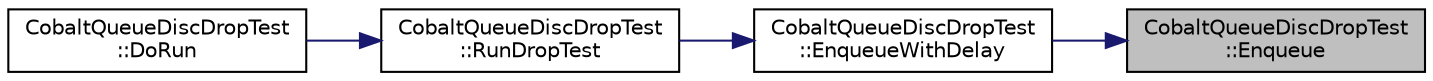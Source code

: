 digraph "CobaltQueueDiscDropTest::Enqueue"
{
 // LATEX_PDF_SIZE
  edge [fontname="Helvetica",fontsize="10",labelfontname="Helvetica",labelfontsize="10"];
  node [fontname="Helvetica",fontsize="10",shape=record];
  rankdir="RL";
  Node1 [label="CobaltQueueDiscDropTest\l::Enqueue",height=0.2,width=0.4,color="black", fillcolor="grey75", style="filled", fontcolor="black",tooltip="Enqueue function."];
  Node1 -> Node2 [dir="back",color="midnightblue",fontsize="10",style="solid",fontname="Helvetica"];
  Node2 [label="CobaltQueueDiscDropTest\l::EnqueueWithDelay",height=0.2,width=0.4,color="black", fillcolor="white", style="filled",URL="$class_cobalt_queue_disc_drop_test.html#ab18f398e06979a41eb908c6d2722a63a",tooltip=" "];
  Node2 -> Node3 [dir="back",color="midnightblue",fontsize="10",style="solid",fontname="Helvetica"];
  Node3 [label="CobaltQueueDiscDropTest\l::RunDropTest",height=0.2,width=0.4,color="black", fillcolor="white", style="filled",URL="$class_cobalt_queue_disc_drop_test.html#a8291a2475af41fa4bbe35bf81fe52205",tooltip="Run Cobalt test function."];
  Node3 -> Node4 [dir="back",color="midnightblue",fontsize="10",style="solid",fontname="Helvetica"];
  Node4 [label="CobaltQueueDiscDropTest\l::DoRun",height=0.2,width=0.4,color="black", fillcolor="white", style="filled",URL="$class_cobalt_queue_disc_drop_test.html#ac8f24f5c97e0a88872338d5b4ea4ef23",tooltip="Implementation to actually run this TestCase."];
}
